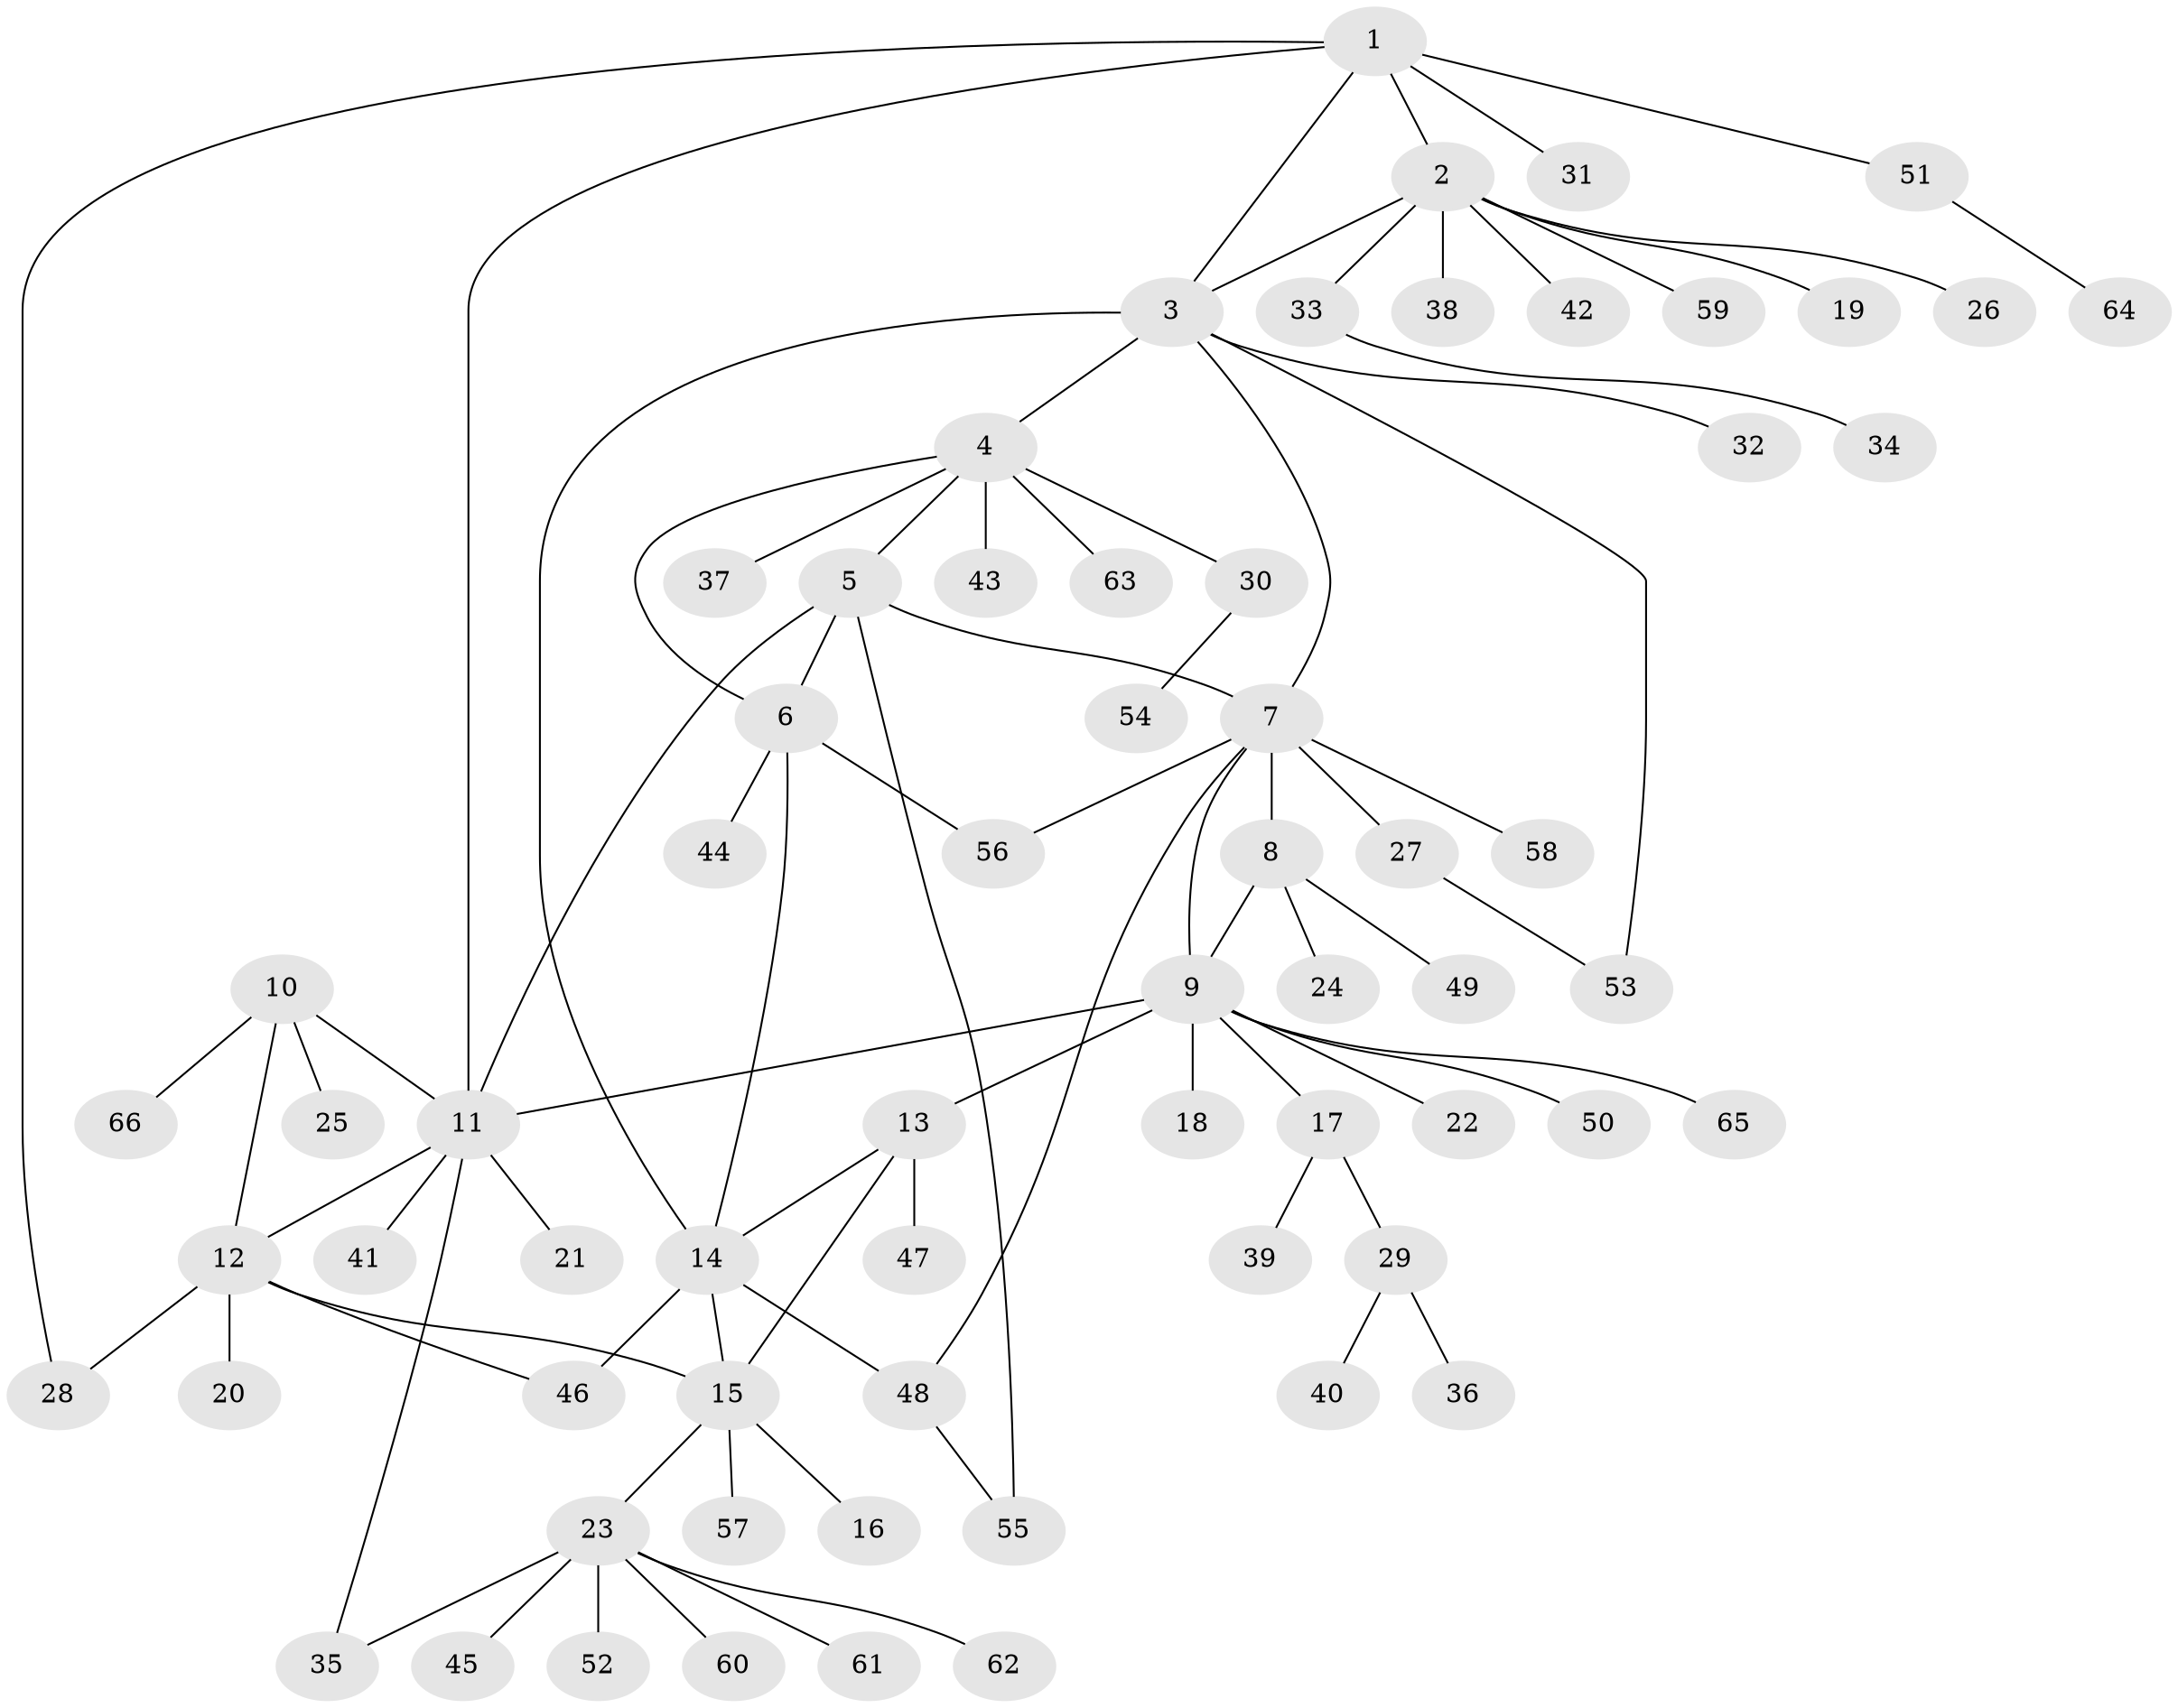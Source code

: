 // Generated by graph-tools (version 1.1) at 2025/50/03/09/25 03:50:34]
// undirected, 66 vertices, 83 edges
graph export_dot {
graph [start="1"]
  node [color=gray90,style=filled];
  1;
  2;
  3;
  4;
  5;
  6;
  7;
  8;
  9;
  10;
  11;
  12;
  13;
  14;
  15;
  16;
  17;
  18;
  19;
  20;
  21;
  22;
  23;
  24;
  25;
  26;
  27;
  28;
  29;
  30;
  31;
  32;
  33;
  34;
  35;
  36;
  37;
  38;
  39;
  40;
  41;
  42;
  43;
  44;
  45;
  46;
  47;
  48;
  49;
  50;
  51;
  52;
  53;
  54;
  55;
  56;
  57;
  58;
  59;
  60;
  61;
  62;
  63;
  64;
  65;
  66;
  1 -- 2;
  1 -- 3;
  1 -- 11;
  1 -- 28;
  1 -- 31;
  1 -- 51;
  2 -- 3;
  2 -- 19;
  2 -- 26;
  2 -- 33;
  2 -- 38;
  2 -- 42;
  2 -- 59;
  3 -- 4;
  3 -- 7;
  3 -- 14;
  3 -- 32;
  3 -- 53;
  4 -- 5;
  4 -- 6;
  4 -- 30;
  4 -- 37;
  4 -- 43;
  4 -- 63;
  5 -- 6;
  5 -- 7;
  5 -- 11;
  5 -- 55;
  6 -- 14;
  6 -- 44;
  6 -- 56;
  7 -- 8;
  7 -- 9;
  7 -- 27;
  7 -- 48;
  7 -- 56;
  7 -- 58;
  8 -- 9;
  8 -- 24;
  8 -- 49;
  9 -- 11;
  9 -- 13;
  9 -- 17;
  9 -- 18;
  9 -- 22;
  9 -- 50;
  9 -- 65;
  10 -- 11;
  10 -- 12;
  10 -- 25;
  10 -- 66;
  11 -- 12;
  11 -- 21;
  11 -- 35;
  11 -- 41;
  12 -- 15;
  12 -- 20;
  12 -- 28;
  12 -- 46;
  13 -- 14;
  13 -- 15;
  13 -- 47;
  14 -- 15;
  14 -- 46;
  14 -- 48;
  15 -- 16;
  15 -- 23;
  15 -- 57;
  17 -- 29;
  17 -- 39;
  23 -- 35;
  23 -- 45;
  23 -- 52;
  23 -- 60;
  23 -- 61;
  23 -- 62;
  27 -- 53;
  29 -- 36;
  29 -- 40;
  30 -- 54;
  33 -- 34;
  48 -- 55;
  51 -- 64;
}
